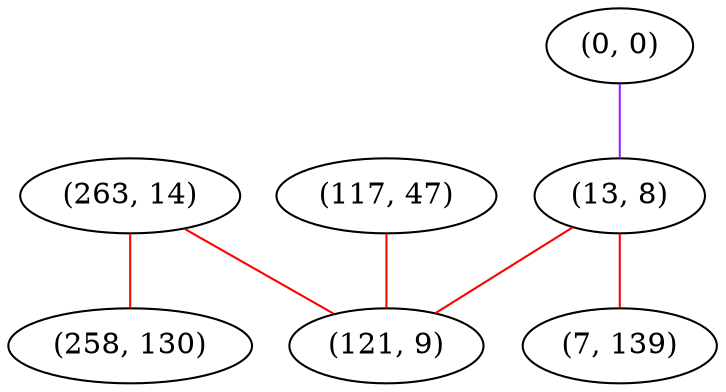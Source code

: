 graph "" {
"(263, 14)";
"(117, 47)";
"(0, 0)";
"(13, 8)";
"(258, 130)";
"(7, 139)";
"(121, 9)";
"(263, 14)" -- "(121, 9)"  [color=red, key=0, weight=1];
"(263, 14)" -- "(258, 130)"  [color=red, key=0, weight=1];
"(117, 47)" -- "(121, 9)"  [color=red, key=0, weight=1];
"(0, 0)" -- "(13, 8)"  [color=purple, key=0, weight=4];
"(13, 8)" -- "(7, 139)"  [color=red, key=0, weight=1];
"(13, 8)" -- "(121, 9)"  [color=red, key=0, weight=1];
}
